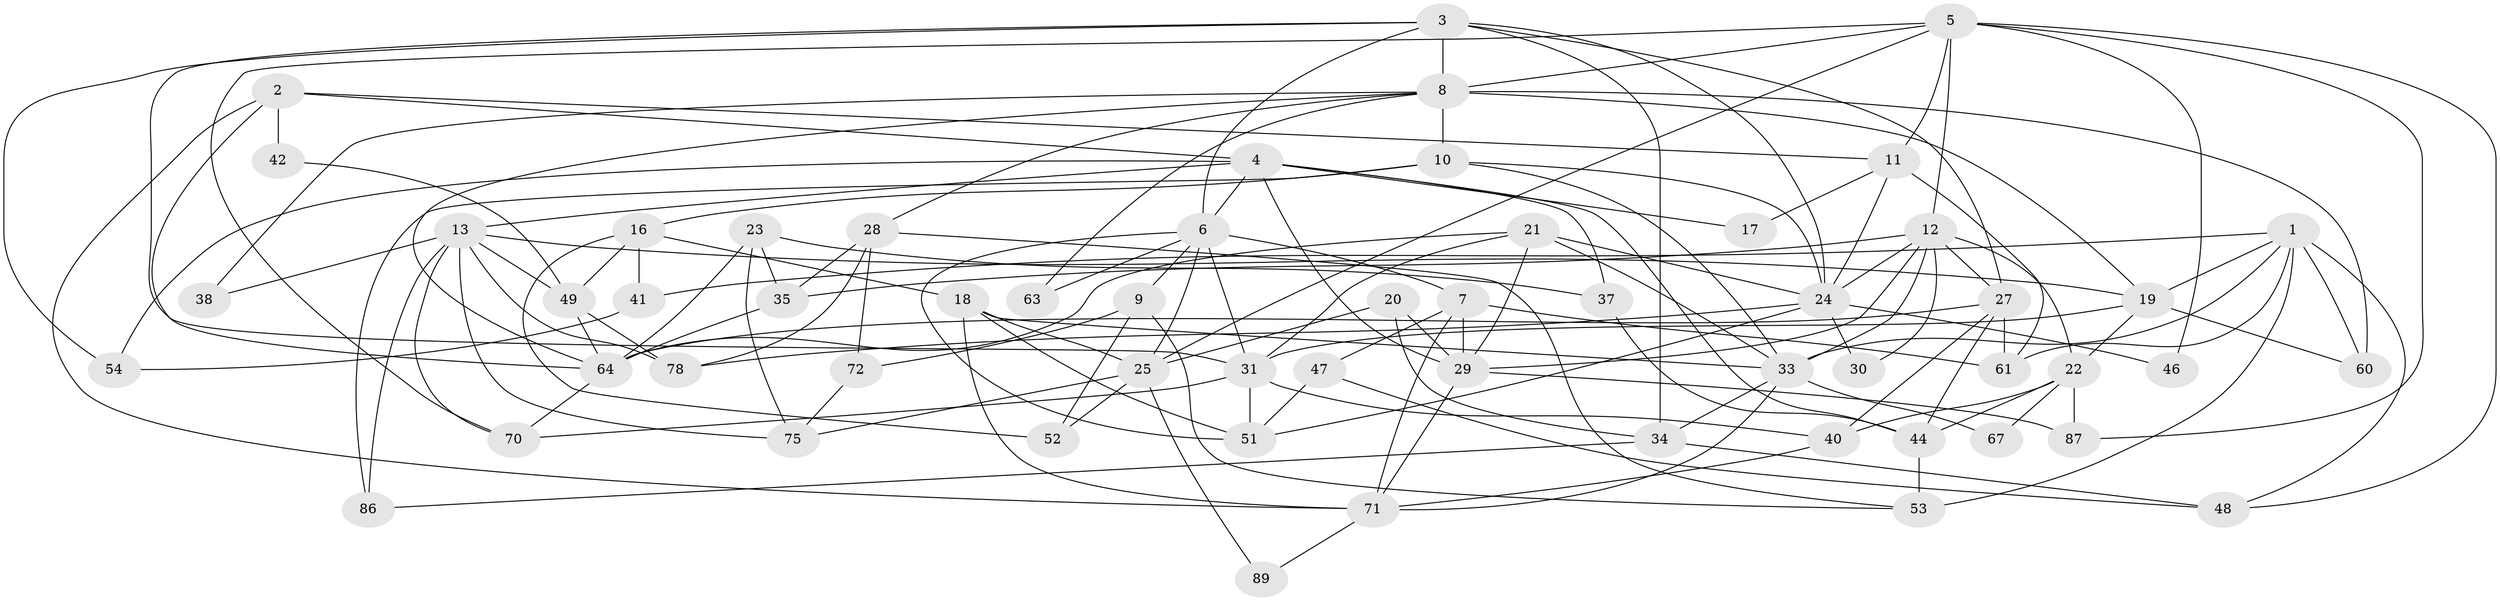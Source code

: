 // original degree distribution, {5: 0.16666666666666666, 3: 0.25555555555555554, 4: 0.2777777777777778, 6: 0.1, 8: 0.011111111111111112, 2: 0.14444444444444443, 7: 0.044444444444444446}
// Generated by graph-tools (version 1.1) at 2025/41/03/06/25 10:41:54]
// undirected, 58 vertices, 140 edges
graph export_dot {
graph [start="1"]
  node [color=gray90,style=filled];
  1 [super="+82"];
  2;
  3 [super="+32"];
  4 [super="+83"];
  5 [super="+84"];
  6 [super="+15"];
  7 [super="+68"];
  8 [super="+74"];
  9;
  10 [super="+80"];
  11 [super="+50"];
  12 [super="+79"];
  13 [super="+14"];
  16;
  17;
  18 [super="+58"];
  19 [super="+26"];
  20;
  21 [super="+77"];
  22 [super="+36"];
  23;
  24 [super="+59"];
  25 [super="+65"];
  27 [super="+76"];
  28 [super="+90"];
  29 [super="+39"];
  30;
  31 [super="+81"];
  33 [super="+45"];
  34 [super="+43"];
  35 [super="+69"];
  37;
  38;
  40;
  41 [super="+55"];
  42;
  44 [super="+56"];
  46;
  47;
  48;
  49 [super="+57"];
  51;
  52 [super="+66"];
  53 [super="+62"];
  54;
  60;
  61;
  63;
  64 [super="+73"];
  67;
  70;
  71 [super="+85"];
  72;
  75;
  78 [super="+88"];
  86;
  87;
  89;
  1 -- 53 [weight=2];
  1 -- 41;
  1 -- 60;
  1 -- 48;
  1 -- 33;
  1 -- 19;
  1 -- 61;
  2 -- 64;
  2 -- 4;
  2 -- 11;
  2 -- 42;
  2 -- 71;
  3 -- 8;
  3 -- 34;
  3 -- 54;
  3 -- 6;
  3 -- 24;
  3 -- 31;
  3 -- 27;
  4 -- 54;
  4 -- 17;
  4 -- 37;
  4 -- 6;
  4 -- 44;
  4 -- 13;
  4 -- 29;
  5 -- 8 [weight=2];
  5 -- 70;
  5 -- 11;
  5 -- 48;
  5 -- 87;
  5 -- 25;
  5 -- 12;
  5 -- 46;
  6 -- 25;
  6 -- 7;
  6 -- 51;
  6 -- 63;
  6 -- 9;
  6 -- 31;
  7 -- 61;
  7 -- 29 [weight=2];
  7 -- 47;
  7 -- 71;
  8 -- 19;
  8 -- 60;
  8 -- 63;
  8 -- 28;
  8 -- 10;
  8 -- 64;
  8 -- 38;
  9 -- 72;
  9 -- 53;
  9 -- 52;
  10 -- 16;
  10 -- 24;
  10 -- 33;
  10 -- 86;
  11 -- 17;
  11 -- 24;
  11 -- 61;
  12 -- 22;
  12 -- 27;
  12 -- 33;
  12 -- 35;
  12 -- 24;
  12 -- 29;
  12 -- 30;
  13 -- 75;
  13 -- 49;
  13 -- 38;
  13 -- 86;
  13 -- 70;
  13 -- 19;
  13 -- 78;
  16 -- 49;
  16 -- 18;
  16 -- 52;
  16 -- 41;
  18 -- 33;
  18 -- 25;
  18 -- 71;
  18 -- 51;
  19 -- 60;
  19 -- 31;
  19 -- 22;
  20 -- 34;
  20 -- 25;
  20 -- 29;
  21 -- 29;
  21 -- 33 [weight=2];
  21 -- 24;
  21 -- 64;
  21 -- 31;
  22 -- 87;
  22 -- 67;
  22 -- 40;
  22 -- 44;
  23 -- 75;
  23 -- 37;
  23 -- 64;
  23 -- 35;
  24 -- 51;
  24 -- 30;
  24 -- 78;
  24 -- 46;
  25 -- 89;
  25 -- 52;
  25 -- 75;
  27 -- 61;
  27 -- 64 [weight=2];
  27 -- 40;
  27 -- 44;
  28 -- 35;
  28 -- 72;
  28 -- 78;
  28 -- 53;
  29 -- 87;
  29 -- 71;
  31 -- 70;
  31 -- 40;
  31 -- 51;
  33 -- 71;
  33 -- 67;
  33 -- 34;
  34 -- 48;
  34 -- 86;
  35 -- 64;
  37 -- 44;
  40 -- 71;
  41 -- 54;
  42 -- 49;
  44 -- 53;
  47 -- 51;
  47 -- 48;
  49 -- 78;
  49 -- 64;
  64 -- 70;
  71 -- 89;
  72 -- 75;
}
